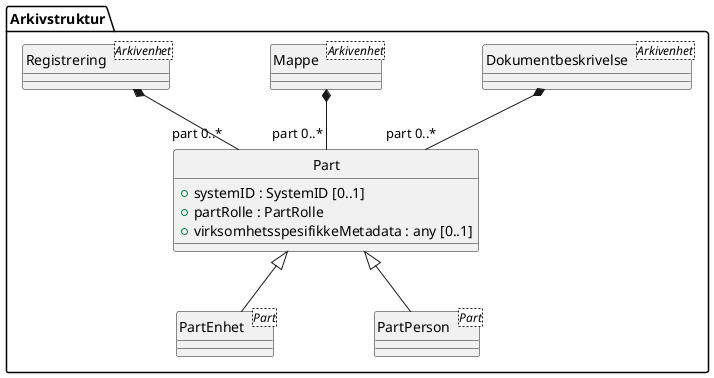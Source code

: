 @startuml
skinparam nodesep 100
hide circle
class Arkivstruktur.Part {
  +systemID : SystemID [0..1]
  +partRolle : PartRolle
  +virksomhetsspesifikkeMetadata : any [0..1]
}
class Arkivstruktur.Dokumentbeskrivelse <Arkivenhet> {
}
Arkivstruktur.Dokumentbeskrivelse *-- "part 0..*" Arkivstruktur.Part
class Arkivstruktur.Mappe <Arkivenhet> {
}
Arkivstruktur.Mappe *-- "part 0..*" Arkivstruktur.Part
class Arkivstruktur.PartEnhet <Part> {
}
Arkivstruktur.Part <|-- Arkivstruktur.PartEnhet
class Arkivstruktur.PartPerson <Part> {
}
Arkivstruktur.Part <|-- Arkivstruktur.PartPerson
class Arkivstruktur.Registrering <Arkivenhet> {
}
Arkivstruktur.Registrering *-- "part 0..*" Arkivstruktur.Part
@enduml
